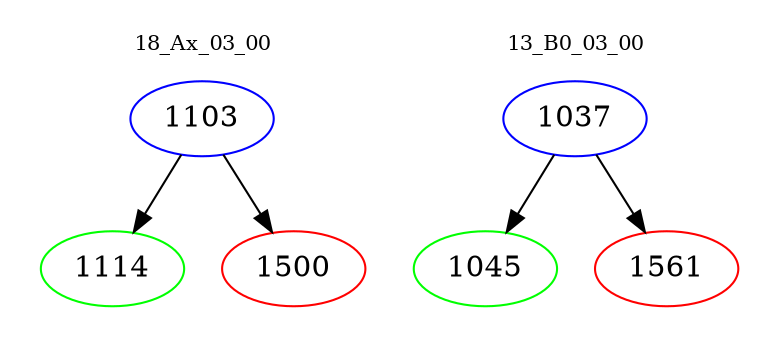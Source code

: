 digraph{
subgraph cluster_0 {
color = white
label = "18_Ax_03_00";
fontsize=10;
T0_1103 [label="1103", color="blue"]
T0_1103 -> T0_1114 [color="black"]
T0_1114 [label="1114", color="green"]
T0_1103 -> T0_1500 [color="black"]
T0_1500 [label="1500", color="red"]
}
subgraph cluster_1 {
color = white
label = "13_B0_03_00";
fontsize=10;
T1_1037 [label="1037", color="blue"]
T1_1037 -> T1_1045 [color="black"]
T1_1045 [label="1045", color="green"]
T1_1037 -> T1_1561 [color="black"]
T1_1561 [label="1561", color="red"]
}
}
